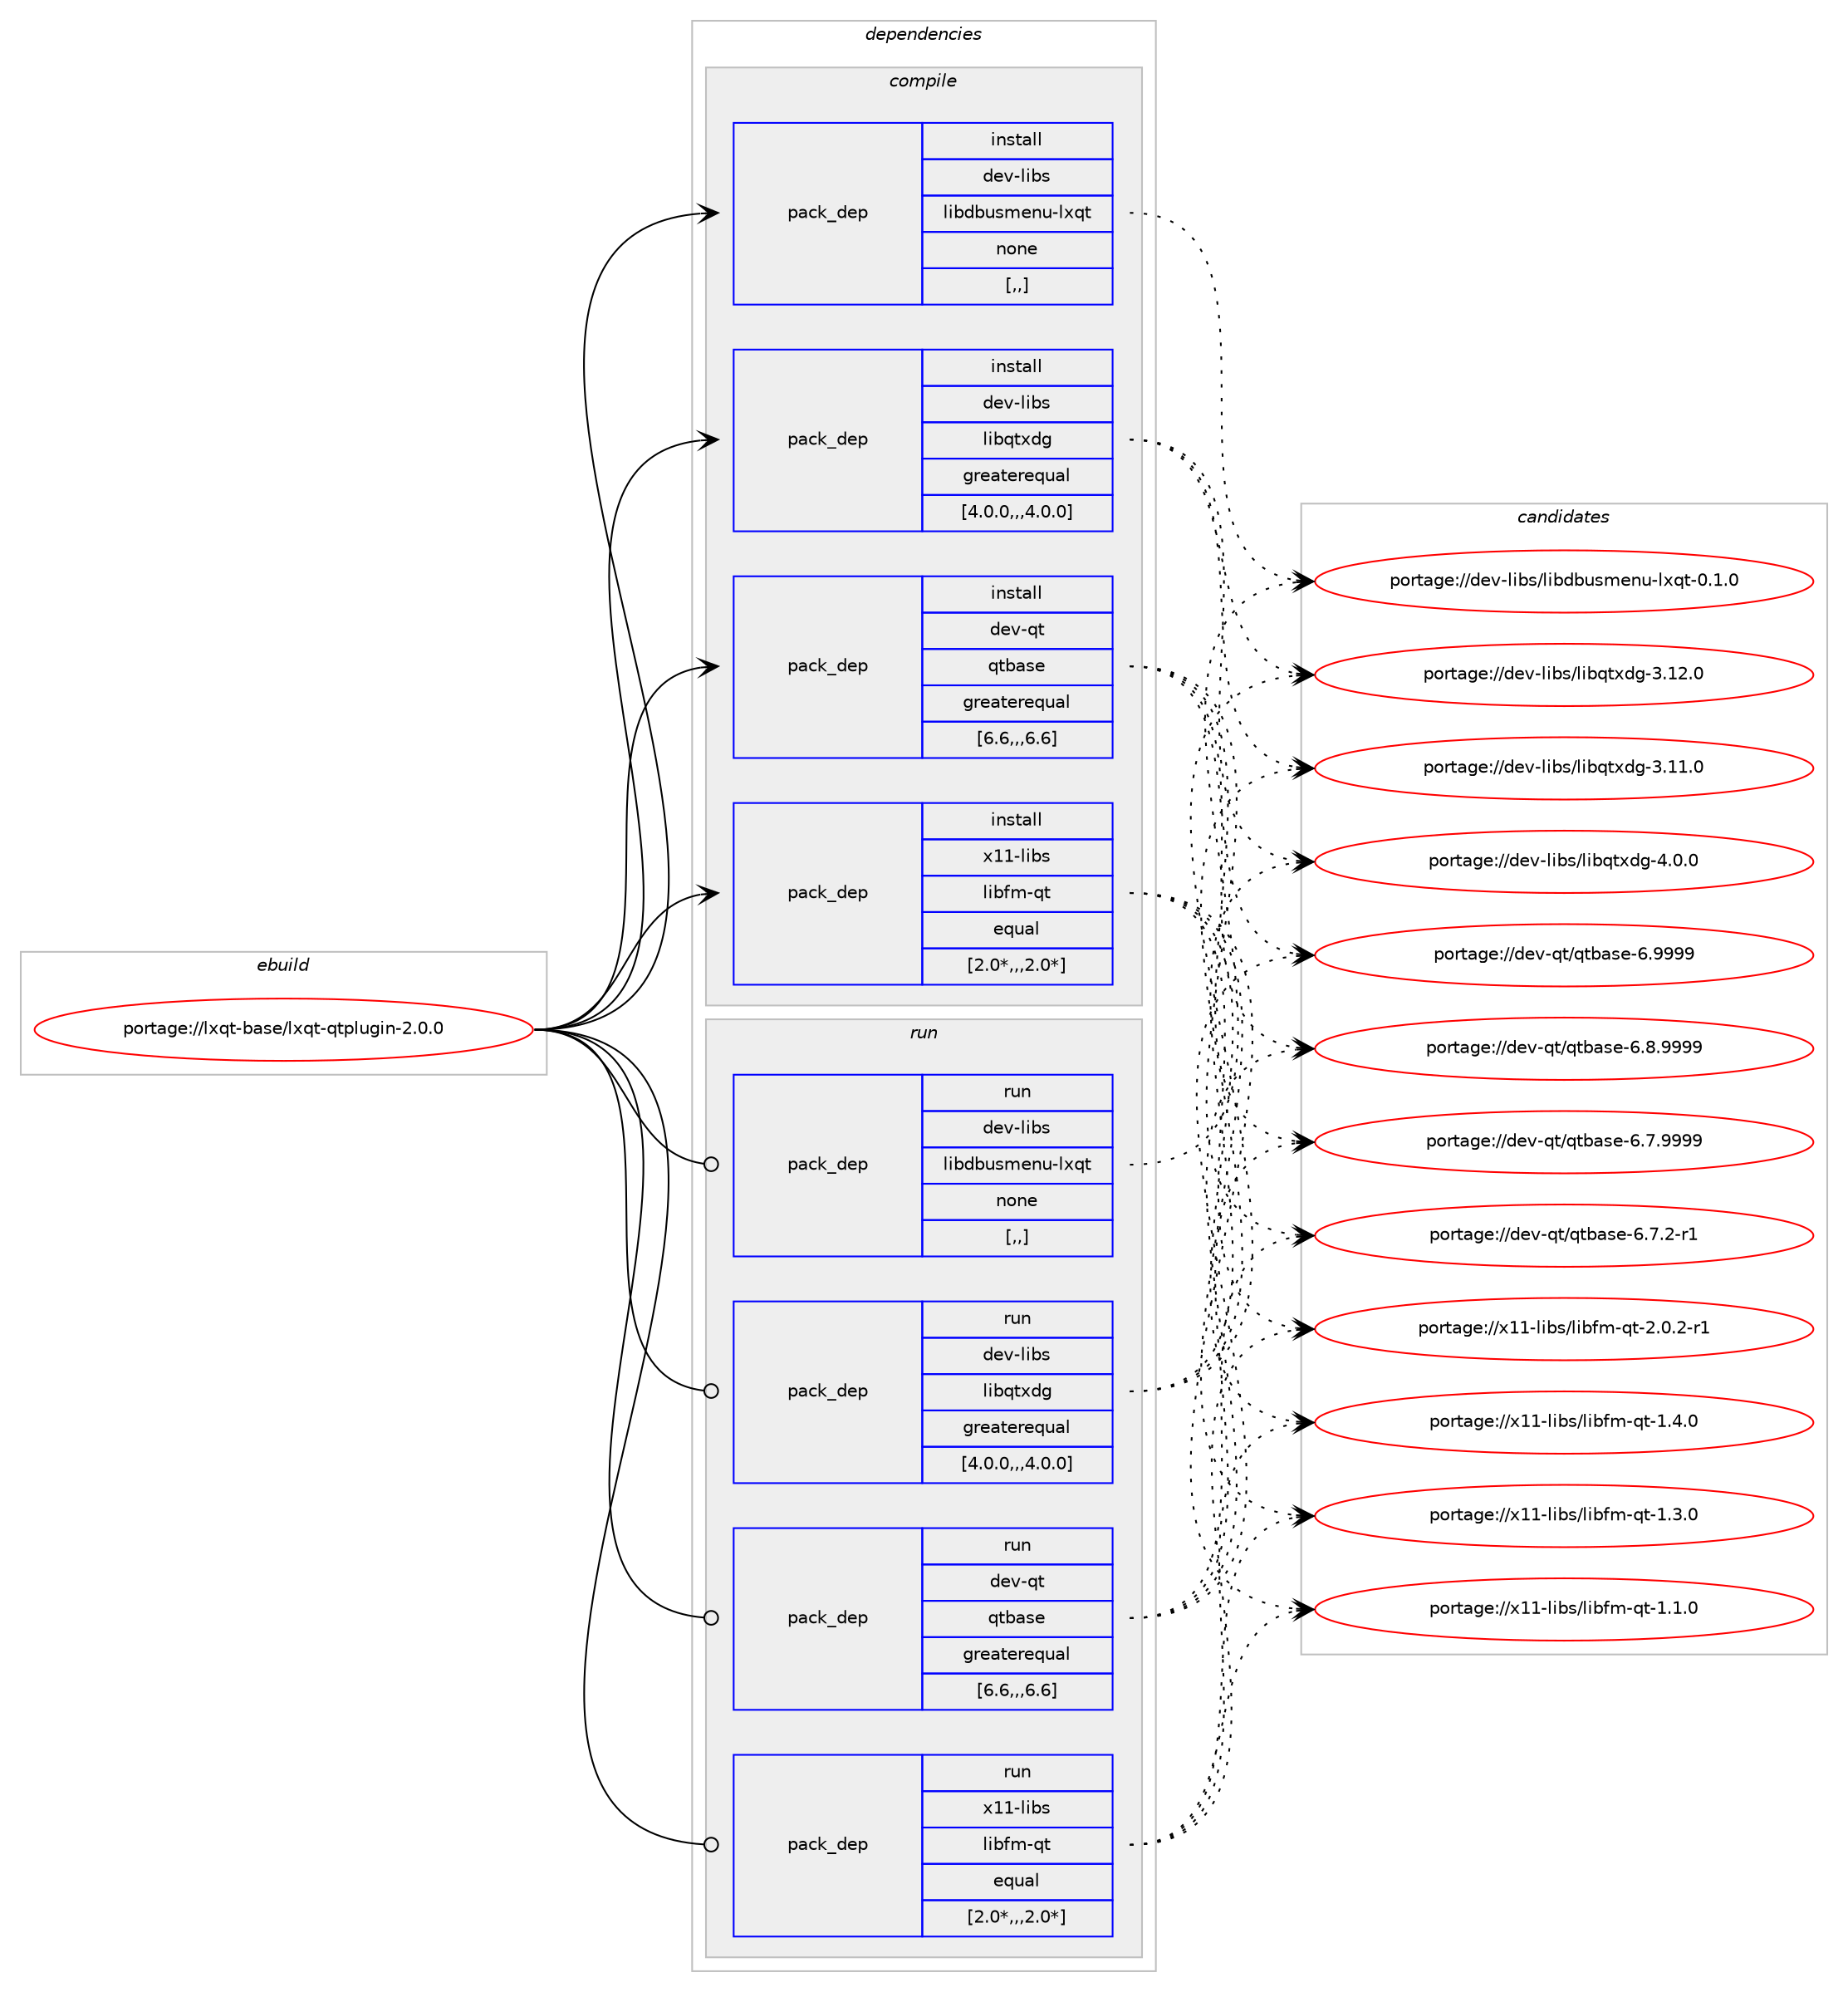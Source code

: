 digraph prolog {

# *************
# Graph options
# *************

newrank=true;
concentrate=true;
compound=true;
graph [rankdir=LR,fontname=Helvetica,fontsize=10,ranksep=1.5];#, ranksep=2.5, nodesep=0.2];
edge  [arrowhead=vee];
node  [fontname=Helvetica,fontsize=10];

# **********
# The ebuild
# **********

subgraph cluster_leftcol {
color=gray;
label=<<i>ebuild</i>>;
id [label="portage://lxqt-base/lxqt-qtplugin-2.0.0", color=red, width=4, href="../lxqt-base/lxqt-qtplugin-2.0.0.svg"];
}

# ****************
# The dependencies
# ****************

subgraph cluster_midcol {
color=gray;
label=<<i>dependencies</i>>;
subgraph cluster_compile {
fillcolor="#eeeeee";
style=filled;
label=<<i>compile</i>>;
subgraph pack203851 {
dependency275063 [label=<<TABLE BORDER="0" CELLBORDER="1" CELLSPACING="0" CELLPADDING="4" WIDTH="220"><TR><TD ROWSPAN="6" CELLPADDING="30">pack_dep</TD></TR><TR><TD WIDTH="110">install</TD></TR><TR><TD>dev-libs</TD></TR><TR><TD>libdbusmenu-lxqt</TD></TR><TR><TD>none</TD></TR><TR><TD>[,,]</TD></TR></TABLE>>, shape=none, color=blue];
}
id:e -> dependency275063:w [weight=20,style="solid",arrowhead="vee"];
subgraph pack203852 {
dependency275064 [label=<<TABLE BORDER="0" CELLBORDER="1" CELLSPACING="0" CELLPADDING="4" WIDTH="220"><TR><TD ROWSPAN="6" CELLPADDING="30">pack_dep</TD></TR><TR><TD WIDTH="110">install</TD></TR><TR><TD>dev-libs</TD></TR><TR><TD>libqtxdg</TD></TR><TR><TD>greaterequal</TD></TR><TR><TD>[4.0.0,,,4.0.0]</TD></TR></TABLE>>, shape=none, color=blue];
}
id:e -> dependency275064:w [weight=20,style="solid",arrowhead="vee"];
subgraph pack203853 {
dependency275065 [label=<<TABLE BORDER="0" CELLBORDER="1" CELLSPACING="0" CELLPADDING="4" WIDTH="220"><TR><TD ROWSPAN="6" CELLPADDING="30">pack_dep</TD></TR><TR><TD WIDTH="110">install</TD></TR><TR><TD>dev-qt</TD></TR><TR><TD>qtbase</TD></TR><TR><TD>greaterequal</TD></TR><TR><TD>[6.6,,,6.6]</TD></TR></TABLE>>, shape=none, color=blue];
}
id:e -> dependency275065:w [weight=20,style="solid",arrowhead="vee"];
subgraph pack203854 {
dependency275066 [label=<<TABLE BORDER="0" CELLBORDER="1" CELLSPACING="0" CELLPADDING="4" WIDTH="220"><TR><TD ROWSPAN="6" CELLPADDING="30">pack_dep</TD></TR><TR><TD WIDTH="110">install</TD></TR><TR><TD>x11-libs</TD></TR><TR><TD>libfm-qt</TD></TR><TR><TD>equal</TD></TR><TR><TD>[2.0*,,,2.0*]</TD></TR></TABLE>>, shape=none, color=blue];
}
id:e -> dependency275066:w [weight=20,style="solid",arrowhead="vee"];
}
subgraph cluster_compileandrun {
fillcolor="#eeeeee";
style=filled;
label=<<i>compile and run</i>>;
}
subgraph cluster_run {
fillcolor="#eeeeee";
style=filled;
label=<<i>run</i>>;
subgraph pack203855 {
dependency275067 [label=<<TABLE BORDER="0" CELLBORDER="1" CELLSPACING="0" CELLPADDING="4" WIDTH="220"><TR><TD ROWSPAN="6" CELLPADDING="30">pack_dep</TD></TR><TR><TD WIDTH="110">run</TD></TR><TR><TD>dev-libs</TD></TR><TR><TD>libdbusmenu-lxqt</TD></TR><TR><TD>none</TD></TR><TR><TD>[,,]</TD></TR></TABLE>>, shape=none, color=blue];
}
id:e -> dependency275067:w [weight=20,style="solid",arrowhead="odot"];
subgraph pack203856 {
dependency275068 [label=<<TABLE BORDER="0" CELLBORDER="1" CELLSPACING="0" CELLPADDING="4" WIDTH="220"><TR><TD ROWSPAN="6" CELLPADDING="30">pack_dep</TD></TR><TR><TD WIDTH="110">run</TD></TR><TR><TD>dev-libs</TD></TR><TR><TD>libqtxdg</TD></TR><TR><TD>greaterequal</TD></TR><TR><TD>[4.0.0,,,4.0.0]</TD></TR></TABLE>>, shape=none, color=blue];
}
id:e -> dependency275068:w [weight=20,style="solid",arrowhead="odot"];
subgraph pack203857 {
dependency275069 [label=<<TABLE BORDER="0" CELLBORDER="1" CELLSPACING="0" CELLPADDING="4" WIDTH="220"><TR><TD ROWSPAN="6" CELLPADDING="30">pack_dep</TD></TR><TR><TD WIDTH="110">run</TD></TR><TR><TD>dev-qt</TD></TR><TR><TD>qtbase</TD></TR><TR><TD>greaterequal</TD></TR><TR><TD>[6.6,,,6.6]</TD></TR></TABLE>>, shape=none, color=blue];
}
id:e -> dependency275069:w [weight=20,style="solid",arrowhead="odot"];
subgraph pack203858 {
dependency275070 [label=<<TABLE BORDER="0" CELLBORDER="1" CELLSPACING="0" CELLPADDING="4" WIDTH="220"><TR><TD ROWSPAN="6" CELLPADDING="30">pack_dep</TD></TR><TR><TD WIDTH="110">run</TD></TR><TR><TD>x11-libs</TD></TR><TR><TD>libfm-qt</TD></TR><TR><TD>equal</TD></TR><TR><TD>[2.0*,,,2.0*]</TD></TR></TABLE>>, shape=none, color=blue];
}
id:e -> dependency275070:w [weight=20,style="solid",arrowhead="odot"];
}
}

# **************
# The candidates
# **************

subgraph cluster_choices {
rank=same;
color=gray;
label=<<i>candidates</i>>;

subgraph choice203851 {
color=black;
nodesep=1;
choice100101118451081059811547108105981009811711510910111011745108120113116454846494648 [label="portage://dev-libs/libdbusmenu-lxqt-0.1.0", color=red, width=4,href="../dev-libs/libdbusmenu-lxqt-0.1.0.svg"];
dependency275063:e -> choice100101118451081059811547108105981009811711510910111011745108120113116454846494648:w [style=dotted,weight="100"];
}
subgraph choice203852 {
color=black;
nodesep=1;
choice10010111845108105981154710810598113116120100103455246484648 [label="portage://dev-libs/libqtxdg-4.0.0", color=red, width=4,href="../dev-libs/libqtxdg-4.0.0.svg"];
choice1001011184510810598115471081059811311612010010345514649504648 [label="portage://dev-libs/libqtxdg-3.12.0", color=red, width=4,href="../dev-libs/libqtxdg-3.12.0.svg"];
choice1001011184510810598115471081059811311612010010345514649494648 [label="portage://dev-libs/libqtxdg-3.11.0", color=red, width=4,href="../dev-libs/libqtxdg-3.11.0.svg"];
dependency275064:e -> choice10010111845108105981154710810598113116120100103455246484648:w [style=dotted,weight="100"];
dependency275064:e -> choice1001011184510810598115471081059811311612010010345514649504648:w [style=dotted,weight="100"];
dependency275064:e -> choice1001011184510810598115471081059811311612010010345514649494648:w [style=dotted,weight="100"];
}
subgraph choice203853 {
color=black;
nodesep=1;
choice1001011184511311647113116989711510145544657575757 [label="portage://dev-qt/qtbase-6.9999", color=red, width=4,href="../dev-qt/qtbase-6.9999.svg"];
choice10010111845113116471131169897115101455446564657575757 [label="portage://dev-qt/qtbase-6.8.9999", color=red, width=4,href="../dev-qt/qtbase-6.8.9999.svg"];
choice10010111845113116471131169897115101455446554657575757 [label="portage://dev-qt/qtbase-6.7.9999", color=red, width=4,href="../dev-qt/qtbase-6.7.9999.svg"];
choice100101118451131164711311698971151014554465546504511449 [label="portage://dev-qt/qtbase-6.7.2-r1", color=red, width=4,href="../dev-qt/qtbase-6.7.2-r1.svg"];
dependency275065:e -> choice1001011184511311647113116989711510145544657575757:w [style=dotted,weight="100"];
dependency275065:e -> choice10010111845113116471131169897115101455446564657575757:w [style=dotted,weight="100"];
dependency275065:e -> choice10010111845113116471131169897115101455446554657575757:w [style=dotted,weight="100"];
dependency275065:e -> choice100101118451131164711311698971151014554465546504511449:w [style=dotted,weight="100"];
}
subgraph choice203854 {
color=black;
nodesep=1;
choice120494945108105981154710810598102109451131164550464846504511449 [label="portage://x11-libs/libfm-qt-2.0.2-r1", color=red, width=4,href="../x11-libs/libfm-qt-2.0.2-r1.svg"];
choice12049494510810598115471081059810210945113116454946524648 [label="portage://x11-libs/libfm-qt-1.4.0", color=red, width=4,href="../x11-libs/libfm-qt-1.4.0.svg"];
choice12049494510810598115471081059810210945113116454946514648 [label="portage://x11-libs/libfm-qt-1.3.0", color=red, width=4,href="../x11-libs/libfm-qt-1.3.0.svg"];
choice12049494510810598115471081059810210945113116454946494648 [label="portage://x11-libs/libfm-qt-1.1.0", color=red, width=4,href="../x11-libs/libfm-qt-1.1.0.svg"];
dependency275066:e -> choice120494945108105981154710810598102109451131164550464846504511449:w [style=dotted,weight="100"];
dependency275066:e -> choice12049494510810598115471081059810210945113116454946524648:w [style=dotted,weight="100"];
dependency275066:e -> choice12049494510810598115471081059810210945113116454946514648:w [style=dotted,weight="100"];
dependency275066:e -> choice12049494510810598115471081059810210945113116454946494648:w [style=dotted,weight="100"];
}
subgraph choice203855 {
color=black;
nodesep=1;
choice100101118451081059811547108105981009811711510910111011745108120113116454846494648 [label="portage://dev-libs/libdbusmenu-lxqt-0.1.0", color=red, width=4,href="../dev-libs/libdbusmenu-lxqt-0.1.0.svg"];
dependency275067:e -> choice100101118451081059811547108105981009811711510910111011745108120113116454846494648:w [style=dotted,weight="100"];
}
subgraph choice203856 {
color=black;
nodesep=1;
choice10010111845108105981154710810598113116120100103455246484648 [label="portage://dev-libs/libqtxdg-4.0.0", color=red, width=4,href="../dev-libs/libqtxdg-4.0.0.svg"];
choice1001011184510810598115471081059811311612010010345514649504648 [label="portage://dev-libs/libqtxdg-3.12.0", color=red, width=4,href="../dev-libs/libqtxdg-3.12.0.svg"];
choice1001011184510810598115471081059811311612010010345514649494648 [label="portage://dev-libs/libqtxdg-3.11.0", color=red, width=4,href="../dev-libs/libqtxdg-3.11.0.svg"];
dependency275068:e -> choice10010111845108105981154710810598113116120100103455246484648:w [style=dotted,weight="100"];
dependency275068:e -> choice1001011184510810598115471081059811311612010010345514649504648:w [style=dotted,weight="100"];
dependency275068:e -> choice1001011184510810598115471081059811311612010010345514649494648:w [style=dotted,weight="100"];
}
subgraph choice203857 {
color=black;
nodesep=1;
choice1001011184511311647113116989711510145544657575757 [label="portage://dev-qt/qtbase-6.9999", color=red, width=4,href="../dev-qt/qtbase-6.9999.svg"];
choice10010111845113116471131169897115101455446564657575757 [label="portage://dev-qt/qtbase-6.8.9999", color=red, width=4,href="../dev-qt/qtbase-6.8.9999.svg"];
choice10010111845113116471131169897115101455446554657575757 [label="portage://dev-qt/qtbase-6.7.9999", color=red, width=4,href="../dev-qt/qtbase-6.7.9999.svg"];
choice100101118451131164711311698971151014554465546504511449 [label="portage://dev-qt/qtbase-6.7.2-r1", color=red, width=4,href="../dev-qt/qtbase-6.7.2-r1.svg"];
dependency275069:e -> choice1001011184511311647113116989711510145544657575757:w [style=dotted,weight="100"];
dependency275069:e -> choice10010111845113116471131169897115101455446564657575757:w [style=dotted,weight="100"];
dependency275069:e -> choice10010111845113116471131169897115101455446554657575757:w [style=dotted,weight="100"];
dependency275069:e -> choice100101118451131164711311698971151014554465546504511449:w [style=dotted,weight="100"];
}
subgraph choice203858 {
color=black;
nodesep=1;
choice120494945108105981154710810598102109451131164550464846504511449 [label="portage://x11-libs/libfm-qt-2.0.2-r1", color=red, width=4,href="../x11-libs/libfm-qt-2.0.2-r1.svg"];
choice12049494510810598115471081059810210945113116454946524648 [label="portage://x11-libs/libfm-qt-1.4.0", color=red, width=4,href="../x11-libs/libfm-qt-1.4.0.svg"];
choice12049494510810598115471081059810210945113116454946514648 [label="portage://x11-libs/libfm-qt-1.3.0", color=red, width=4,href="../x11-libs/libfm-qt-1.3.0.svg"];
choice12049494510810598115471081059810210945113116454946494648 [label="portage://x11-libs/libfm-qt-1.1.0", color=red, width=4,href="../x11-libs/libfm-qt-1.1.0.svg"];
dependency275070:e -> choice120494945108105981154710810598102109451131164550464846504511449:w [style=dotted,weight="100"];
dependency275070:e -> choice12049494510810598115471081059810210945113116454946524648:w [style=dotted,weight="100"];
dependency275070:e -> choice12049494510810598115471081059810210945113116454946514648:w [style=dotted,weight="100"];
dependency275070:e -> choice12049494510810598115471081059810210945113116454946494648:w [style=dotted,weight="100"];
}
}

}
